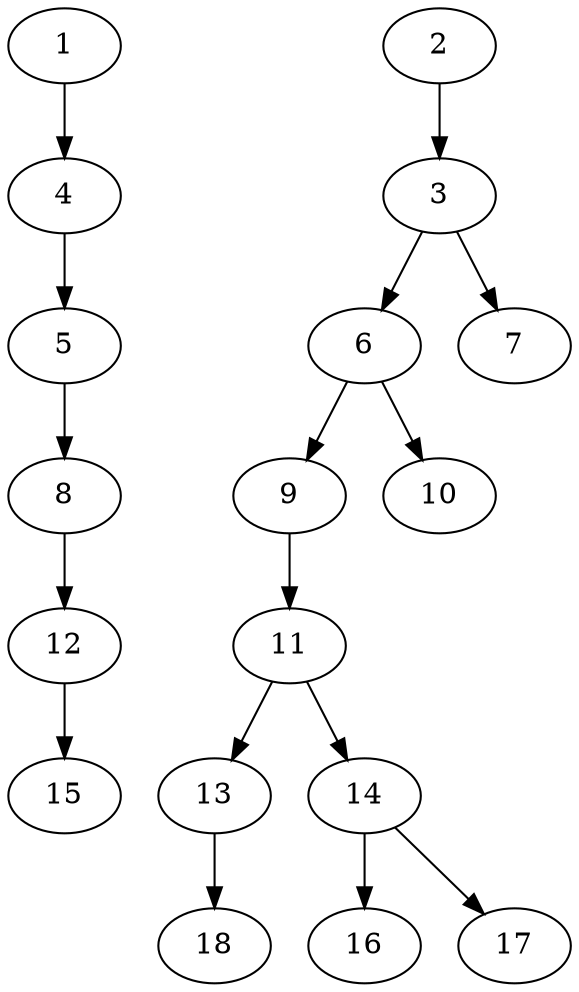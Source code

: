// DAG (tier=1-easy, mode=compute, n=18, ccr=0.257, fat=0.470, density=0.366, regular=0.790, jump=0.022, mindata=262144, maxdata=2097152)
// DAG automatically generated by daggen at Sun Aug 24 16:33:32 2025
// /home/ermia/Project/Environments/daggen/bin/daggen --dot --ccr 0.257 --fat 0.470 --regular 0.790 --density 0.366 --jump 0.022 --mindata 262144 --maxdata 2097152 -n 18 
digraph G {
  1 [size="3200373407761516", alpha="0.10", expect_size="1600186703880758"]
  1 -> 4 [size ="1713826168832"]
  2 [size="941099804610527232", alpha="0.15", expect_size="470549902305263616"]
  2 -> 3 [size ="7682698248192"]
  3 [size="4131491459431923712", alpha="0.07", expect_size="2065745729715961856"]
  3 -> 6 [size ="20598134669312"]
  3 -> 7 [size ="20598134669312"]
  4 [size="2380853341728014336", alpha="0.18", expect_size="1190426670864007168"]
  4 -> 5 [size ="14264123260928"]
  5 [size="38636578819048648", alpha="0.19", expect_size="19318289409524324"]
  5 -> 8 [size ="16441671680000"]
  6 [size="64098573706913", alpha="0.14", expect_size="32049286853456"]
  6 -> 9 [size ="7333530828800"]
  6 -> 10 [size ="7333530828800"]
  7 [size="271464236157842", alpha="0.17", expect_size="135732118078921"]
  8 [size="4590670540108822", alpha="0.05", expect_size="2295335270054411"]
  8 -> 12 [size ="2055418675200"]
  9 [size="3107022962688000000", alpha="0.01", expect_size="1553511481344000000"]
  9 -> 11 [size ="17034117120000"]
  10 [size="74367641717482016", alpha="0.13", expect_size="37183820858741008"]
  11 [size="351320017992726", alpha="0.04", expect_size="175660008996363"]
  11 -> 13 [size ="15652773429248"]
  11 -> 14 [size ="15652773429248"]
  12 [size="749325874859343872", alpha="0.20", expect_size="374662937429671936"]
  12 -> 15 [size ="6599896727552"]
  13 [size="389196081872764928", alpha="0.13", expect_size="194598040936382464"]
  13 -> 18 [size ="4264508260352"]
  14 [size="44257375292174904", alpha="0.03", expect_size="22128687646087452"]
  14 -> 16 [size ="26817910013952"]
  14 -> 17 [size ="26817910013952"]
  15 [size="271898801180966", alpha="0.10", expect_size="135949400590483"]
  16 [size="1176727399153270784", alpha="0.02", expect_size="588363699576635392"]
  17 [size="62468496137268", alpha="0.01", expect_size="31234248068634"]
  18 [size="444377514568906", alpha="0.20", expect_size="222188757284453"]
}